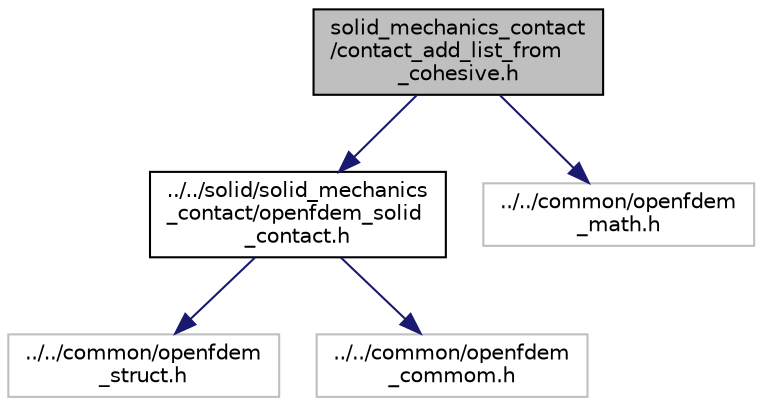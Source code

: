 digraph "solid_mechanics_contact/contact_add_list_from_cohesive.h"
{
 // LATEX_PDF_SIZE
  edge [fontname="Helvetica",fontsize="10",labelfontname="Helvetica",labelfontsize="10"];
  node [fontname="Helvetica",fontsize="10",shape=record];
  Node1 [label="solid_mechanics_contact\l/contact_add_list_from\l_cohesive.h",height=0.2,width=0.4,color="black", fillcolor="grey75", style="filled", fontcolor="black",tooltip=" "];
  Node1 -> Node2 [color="midnightblue",fontsize="10",style="solid"];
  Node2 [label="../../solid/solid_mechanics\l_contact/openfdem_solid\l_contact.h",height=0.2,width=0.4,color="black", fillcolor="white", style="filled",URL="$openfdem__solid__contact_8h.html",tooltip=" "];
  Node2 -> Node3 [color="midnightblue",fontsize="10",style="solid"];
  Node3 [label="../../common/openfdem\l_struct.h",height=0.2,width=0.4,color="grey75", fillcolor="white", style="filled",tooltip=" "];
  Node2 -> Node4 [color="midnightblue",fontsize="10",style="solid"];
  Node4 [label="../../common/openfdem\l_commom.h",height=0.2,width=0.4,color="grey75", fillcolor="white", style="filled",tooltip=" "];
  Node1 -> Node5 [color="midnightblue",fontsize="10",style="solid"];
  Node5 [label="../../common/openfdem\l_math.h",height=0.2,width=0.4,color="grey75", fillcolor="white", style="filled",tooltip=" "];
}
